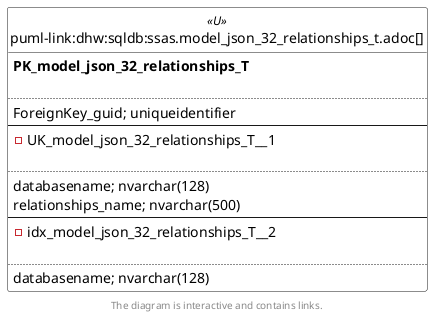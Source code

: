 @startuml
left to right direction
'top to bottom direction
hide circle
'avoide "." issues:
set namespaceSeparator none


skinparam class {
  BackgroundColor White
  BackgroundColor<<FN>> Yellow
  BackgroundColor<<FS>> Yellow
  BackgroundColor<<FT>> LightGray
  BackgroundColor<<IF>> Yellow
  BackgroundColor<<IS>> Yellow
  BackgroundColor<<P>> Aqua
  BackgroundColor<<PC>> Aqua
  BackgroundColor<<SN>> Yellow
  BackgroundColor<<SO>> SlateBlue
  BackgroundColor<<TF>> LightGray
  BackgroundColor<<TR>> Tomato
  BackgroundColor<<U>> White
  BackgroundColor<<V>> WhiteSmoke
  BackgroundColor<<X>> Aqua
  BackgroundColor<<external>> AliceBlue
}


entity "puml-link:dhw:sqldb:ssas.model_json_32_relationships_t.adoc[]" as ssas.model_json_32_relationships_T << U >> {
**PK_model_json_32_relationships_T**

..
ForeignKey_guid; uniqueidentifier
--
- UK_model_json_32_relationships_T__1

..
databasename; nvarchar(128)
relationships_name; nvarchar(500)
--
- idx_model_json_32_relationships_T__2

..
databasename; nvarchar(128)
}

footer The diagram is interactive and contains links.
@enduml

